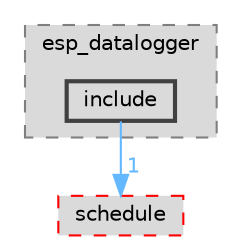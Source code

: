 digraph "components/storage/esp_datalogger/include"
{
 // LATEX_PDF_SIZE
  bgcolor="transparent";
  edge [fontname=Helvetica,fontsize=10,labelfontname=Helvetica,labelfontsize=10];
  node [fontname=Helvetica,fontsize=10,shape=box,height=0.2,width=0.4];
  compound=true
  subgraph clusterdir_f0d7ec722c15201aae35abc6a8797ee6 {
    graph [ bgcolor="#dadada", pencolor="grey50", label="esp_datalogger", fontname=Helvetica,fontsize=10 style="filled,dashed", URL="dir_f0d7ec722c15201aae35abc6a8797ee6.html",tooltip=""]
  dir_dbf2d5d942a9a4956579ead161f9c495 [label="include", fillcolor="#dadada", color="grey25", style="filled,bold", URL="dir_dbf2d5d942a9a4956579ead161f9c495.html",tooltip=""];
  }
  dir_d03601c67fa54c8efdf3d11db4d3373c [label="schedule", fillcolor="#dadada", color="red", style="filled,dashed", URL="dir_d03601c67fa54c8efdf3d11db4d3373c.html",tooltip=""];
  dir_dbf2d5d942a9a4956579ead161f9c495->dir_d03601c67fa54c8efdf3d11db4d3373c [headlabel="1", labeldistance=1.5 headhref="dir_000070_000080.html" href="dir_000070_000080.html" color="steelblue1" fontcolor="steelblue1"];
}

